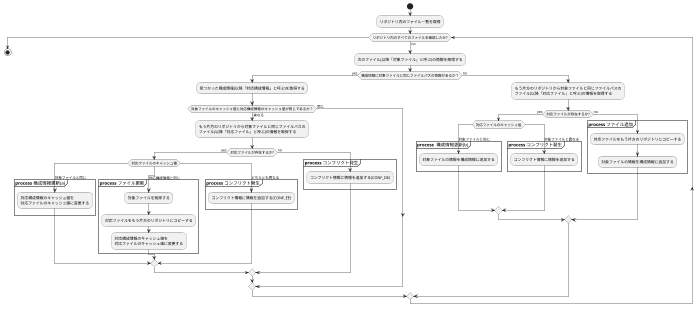 @startuml
scale 700 width
start
:リポジトリ内のファイル一覧を取得;
while (リポジトリ内のすべてのファイルを確認したか?) is (no)
    :次のファイル(以降「対象ファイル」と呼ぶ)の情報を取得する;
    if(構成情報に対象ファイルと同じファイルパスの情報があるか？) then (yes)
        :見つかった構成情報(以降「対応構成情報」と呼ぶ)を取得する;
        if(対象ファイルのキャッシュ値と対応構成情報のキャッシュ値が同じであるか？) then (同じ)
        else (異なる)
            :もう片方のリポジトリから対象ファイルと同じファイルパスの
            ファイル(以降「対応ファイル」と呼ぶ)の情報を取得する;
            if(対応ファイルが存在するか?) then (yes)
                switch(対応ファイルのキャッシュ値)
                case (対象ファイルと同じ)
                    partition "**process** 構成情報更新(a)"{
                        :対応構成情報のキャッシュ値を
                        対応ファイルのキャッシュ値に変更する;
                    }
                case (対応構成情報と同じ)
                    partition "**process** ファイル更新"{
                        :対象ファイルを削除する;
                        :対応ファイルをもう片方のリポジトリにコピーする;
                        :対応構成情報のキャッシュ値を
                        対応ファイルのキャッシュ値に変更する;
                    }
                case (どちらとも異なる)
                    partition "**process** コンフリクト発生"{
                        :コンフリクト情報に情報を追加する(CONF_EE);
                    }
                endswitch
            else (no)
                partition "**process** コンフリクト発生"{
                    :コンフリクト情報に情報を追加する(CONF_DE);

                }
            endif
        endif
    else (no)
        :もう片方のリポジトリから対象ファイルと同じファイルパスの
        ファイル(以降「対応ファイル」と呼ぶ)の情報を取得する;
            if(対応ファイルが存在するか?) then (yes)
                switch(対応ファイルのキャッシュ値)
                case (対象ファイルと同じ)
                    partition "**process**  構成情報更新(b)"{
                        :対象ファイルの情報を構成情報に追加する;
                    }
                case (対象ファイルと異なる)
                    partition "**process** コンフリクト発生"{
                        :コンフリクト情報に情報を追加する;
                    }
                endswitch
            else (no)
                partition "**process** ファイル追加"{
                    :対応ファイルをもう片方のリポジトリにコピーする;
                    :対象ファイルの情報を構成情報に追加する;
                }
            endif
    endif
endwhile
stop
@enduml